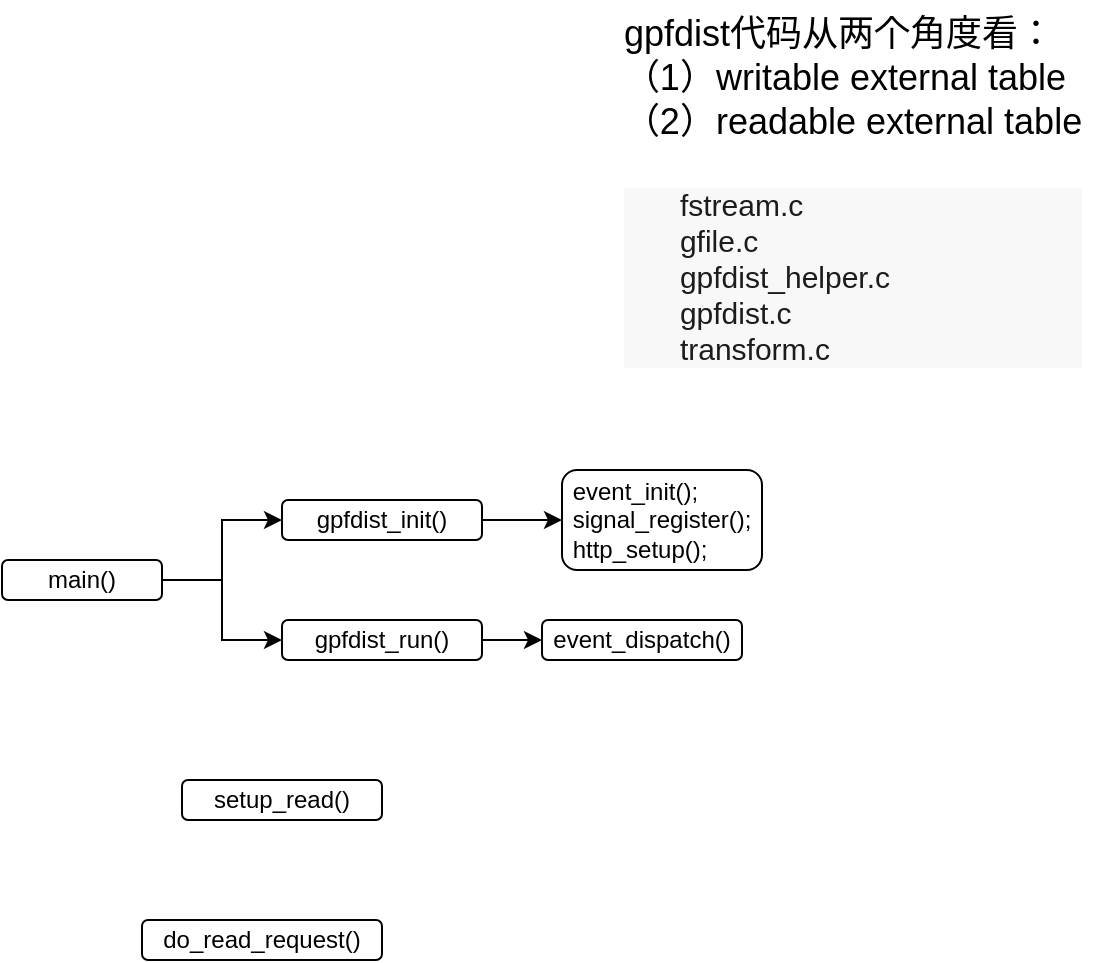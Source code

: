 <mxfile version="21.3.7" type="github">
  <diagram id="C5RBs43oDa-KdzZeNtuy" name="Page-1">
    <mxGraphModel dx="1290" dy="668" grid="1" gridSize="10" guides="1" tooltips="1" connect="1" arrows="1" fold="1" page="1" pageScale="1" pageWidth="827" pageHeight="1169" math="0" shadow="0">
      <root>
        <mxCell id="WIyWlLk6GJQsqaUBKTNV-0" />
        <mxCell id="WIyWlLk6GJQsqaUBKTNV-1" parent="WIyWlLk6GJQsqaUBKTNV-0" />
        <mxCell id="bSexsCzhhbst3zW8raIn-0" value="&lt;div style=&quot;text-align: left;&quot;&gt;&lt;span style=&quot;font-size: 18px; background-color: initial;&quot;&gt;gpfdist代码从两个角度看：&lt;/span&gt;&lt;/div&gt;&lt;font style=&quot;font-size: 18px;&quot;&gt;&lt;div style=&quot;text-align: left;&quot;&gt;&lt;span style=&quot;background-color: initial;&quot;&gt;（1）writable external table&lt;/span&gt;&lt;/div&gt;&lt;div style=&quot;text-align: left;&quot;&gt;&lt;span style=&quot;background-color: initial;&quot;&gt;（2）readable external table&lt;/span&gt;&lt;/div&gt;&lt;div style=&quot;text-align: left;&quot;&gt;&lt;span style=&quot;background-color: initial;&quot;&gt;&lt;br&gt;&lt;/span&gt;&lt;/div&gt;&lt;div style=&quot;text-align: left;&quot;&gt;&lt;ul style=&quot;box-sizing: inherit; margin: 0px; padding: 0px; list-style-type: none; color: rgb(29, 28, 29); font-family: Slack-Lato, Slack-Fractions, appleLogo, sans-serif; font-size: 15px; font-variant-ligatures: common-ligatures; background-color: rgb(248, 248, 248);&quot; data-border=&quot;0&quot; data-indent=&quot;0&quot; class=&quot;p-rich_text_list p-rich_text_list__bullet&quot; data-stringify-type=&quot;unordered-list&quot;&gt;&lt;li style=&quot;box-sizing: inherit; margin-bottom: 0px; list-style-type: none; margin-left: 28px;&quot; data-stringify-border=&quot;0&quot; data-stringify-indent=&quot;0&quot;&gt;fstream.c&lt;/li&gt;&lt;li style=&quot;box-sizing: inherit; margin-bottom: 0px; list-style-type: none; margin-left: 28px;&quot; data-stringify-border=&quot;0&quot; data-stringify-indent=&quot;0&quot;&gt;gfile.c&lt;/li&gt;&lt;li style=&quot;box-sizing: inherit; margin-bottom: 0px; list-style-type: none; margin-left: 28px;&quot; data-stringify-border=&quot;0&quot; data-stringify-indent=&quot;0&quot;&gt;gpfdist_helper.c&lt;/li&gt;&lt;li style=&quot;box-sizing: inherit; margin-bottom: 0px; list-style-type: none; margin-left: 28px;&quot; data-stringify-border=&quot;0&quot; data-stringify-indent=&quot;0&quot;&gt;gpfdist.c&lt;/li&gt;&lt;li style=&quot;box-sizing: inherit; margin-bottom: 0px; list-style-type: none; margin-left: 28px;&quot; data-stringify-border=&quot;0&quot; data-stringify-indent=&quot;0&quot;&gt;transform.c&lt;/li&gt;&lt;/ul&gt;&lt;/div&gt;&lt;/font&gt;" style="text;html=1;align=center;verticalAlign=middle;resizable=0;points=[];autosize=1;strokeColor=none;fillColor=none;" vertex="1" parent="WIyWlLk6GJQsqaUBKTNV-1">
          <mxGeometry x="350" y="40" width="250" height="190" as="geometry" />
        </mxCell>
        <mxCell id="bSexsCzhhbst3zW8raIn-6" style="edgeStyle=orthogonalEdgeStyle;rounded=0;orthogonalLoop=1;jettySize=auto;html=1;exitX=1;exitY=0.5;exitDx=0;exitDy=0;entryX=0;entryY=0.5;entryDx=0;entryDy=0;" edge="1" parent="WIyWlLk6GJQsqaUBKTNV-1" source="bSexsCzhhbst3zW8raIn-1" target="bSexsCzhhbst3zW8raIn-2">
          <mxGeometry relative="1" as="geometry" />
        </mxCell>
        <mxCell id="bSexsCzhhbst3zW8raIn-8" style="edgeStyle=orthogonalEdgeStyle;rounded=0;orthogonalLoop=1;jettySize=auto;html=1;exitX=1;exitY=0.5;exitDx=0;exitDy=0;entryX=0;entryY=0.5;entryDx=0;entryDy=0;" edge="1" parent="WIyWlLk6GJQsqaUBKTNV-1" source="bSexsCzhhbst3zW8raIn-1" target="bSexsCzhhbst3zW8raIn-3">
          <mxGeometry relative="1" as="geometry" />
        </mxCell>
        <mxCell id="bSexsCzhhbst3zW8raIn-1" value="main()" style="rounded=1;whiteSpace=wrap;html=1;" vertex="1" parent="WIyWlLk6GJQsqaUBKTNV-1">
          <mxGeometry x="50" y="320" width="80" height="20" as="geometry" />
        </mxCell>
        <mxCell id="bSexsCzhhbst3zW8raIn-14" style="edgeStyle=orthogonalEdgeStyle;rounded=0;orthogonalLoop=1;jettySize=auto;html=1;exitX=1;exitY=0.5;exitDx=0;exitDy=0;entryX=0;entryY=0.5;entryDx=0;entryDy=0;" edge="1" parent="WIyWlLk6GJQsqaUBKTNV-1" source="bSexsCzhhbst3zW8raIn-2" target="bSexsCzhhbst3zW8raIn-13">
          <mxGeometry relative="1" as="geometry" />
        </mxCell>
        <mxCell id="bSexsCzhhbst3zW8raIn-2" value="gpfdist_init()" style="rounded=1;whiteSpace=wrap;html=1;" vertex="1" parent="WIyWlLk6GJQsqaUBKTNV-1">
          <mxGeometry x="190" y="290" width="100" height="20" as="geometry" />
        </mxCell>
        <mxCell id="bSexsCzhhbst3zW8raIn-9" style="edgeStyle=orthogonalEdgeStyle;rounded=0;orthogonalLoop=1;jettySize=auto;html=1;exitX=1;exitY=0.5;exitDx=0;exitDy=0;entryX=0;entryY=0.5;entryDx=0;entryDy=0;" edge="1" parent="WIyWlLk6GJQsqaUBKTNV-1" source="bSexsCzhhbst3zW8raIn-3" target="bSexsCzhhbst3zW8raIn-5">
          <mxGeometry relative="1" as="geometry" />
        </mxCell>
        <mxCell id="bSexsCzhhbst3zW8raIn-3" value="gpfdist_run()" style="rounded=1;whiteSpace=wrap;html=1;" vertex="1" parent="WIyWlLk6GJQsqaUBKTNV-1">
          <mxGeometry x="190" y="350" width="100" height="20" as="geometry" />
        </mxCell>
        <mxCell id="bSexsCzhhbst3zW8raIn-5" value="event_dispatch()" style="rounded=1;whiteSpace=wrap;html=1;" vertex="1" parent="WIyWlLk6GJQsqaUBKTNV-1">
          <mxGeometry x="320" y="350" width="100" height="20" as="geometry" />
        </mxCell>
        <mxCell id="bSexsCzhhbst3zW8raIn-10" value="setup_read()" style="rounded=1;whiteSpace=wrap;html=1;" vertex="1" parent="WIyWlLk6GJQsqaUBKTNV-1">
          <mxGeometry x="140" y="430" width="100" height="20" as="geometry" />
        </mxCell>
        <mxCell id="bSexsCzhhbst3zW8raIn-11" value="do_read_request()" style="rounded=1;whiteSpace=wrap;html=1;" vertex="1" parent="WIyWlLk6GJQsqaUBKTNV-1">
          <mxGeometry x="120" y="500" width="120" height="20" as="geometry" />
        </mxCell>
        <mxCell id="bSexsCzhhbst3zW8raIn-13" value="&lt;div&gt;&amp;nbsp;event_init();&lt;span style=&quot;background-color: initial;&quot;&gt;&amp;nbsp; &amp;nbsp; &amp;nbsp;signal_register();&lt;/span&gt;&lt;/div&gt;&lt;div&gt;&lt;span style=&quot;background-color: initial;&quot;&gt;&amp;nbsp;http_setup();&lt;/span&gt;&lt;/div&gt;" style="rounded=1;whiteSpace=wrap;html=1;align=left;" vertex="1" parent="WIyWlLk6GJQsqaUBKTNV-1">
          <mxGeometry x="330" y="275" width="100" height="50" as="geometry" />
        </mxCell>
      </root>
    </mxGraphModel>
  </diagram>
</mxfile>

